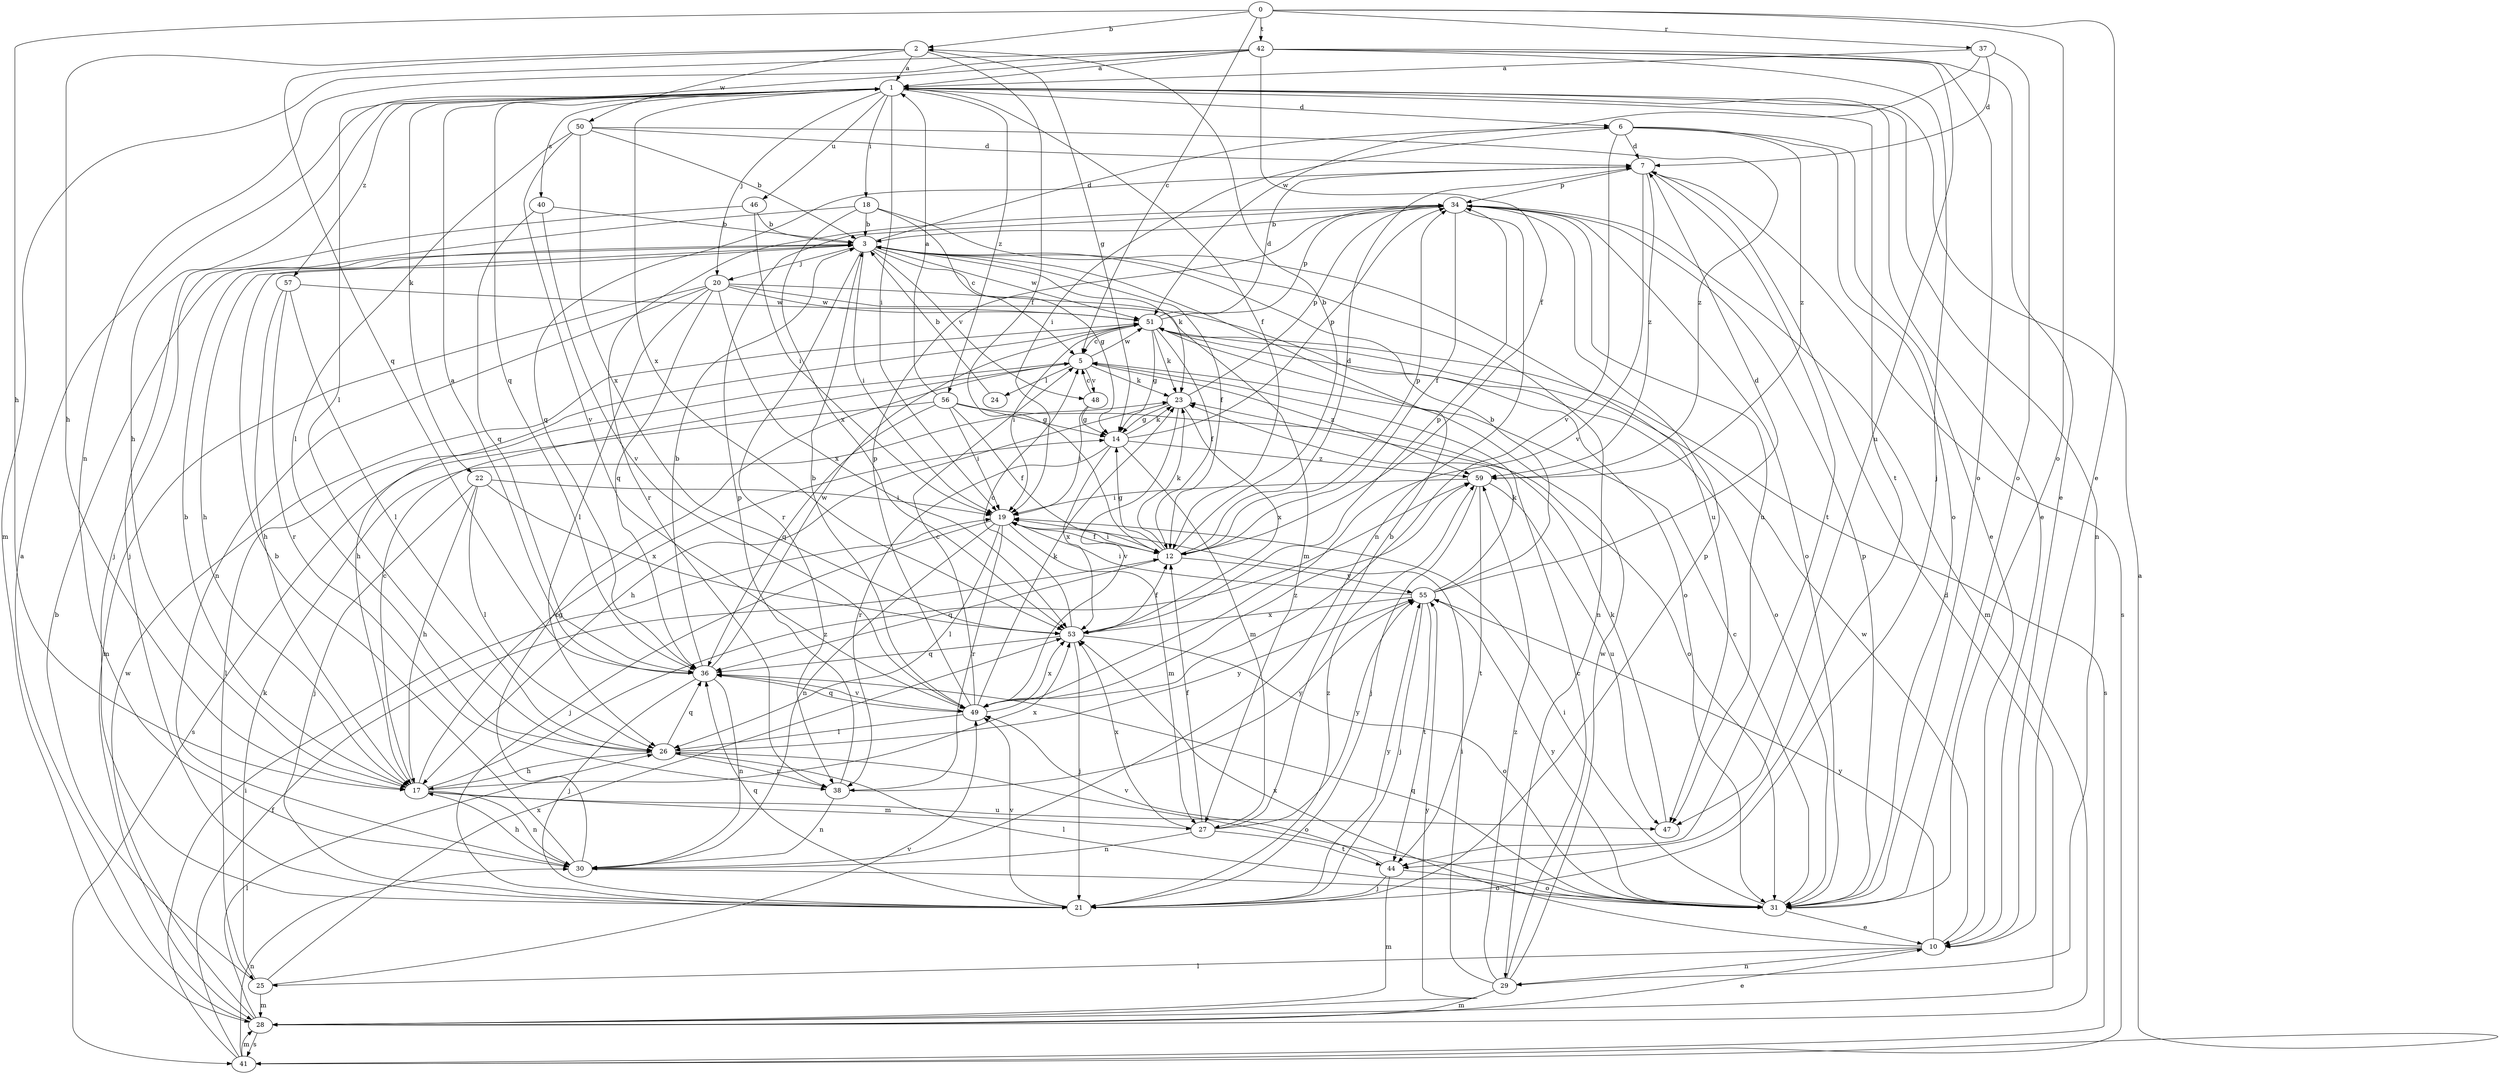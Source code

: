 strict digraph  {
0;
1;
2;
3;
5;
6;
7;
10;
12;
14;
17;
18;
19;
20;
21;
22;
23;
24;
25;
26;
27;
28;
29;
30;
31;
34;
36;
37;
38;
40;
41;
42;
44;
46;
47;
48;
49;
50;
51;
53;
55;
56;
57;
59;
0 -> 2  [label=b];
0 -> 5  [label=c];
0 -> 10  [label=e];
0 -> 17  [label=h];
0 -> 31  [label=o];
0 -> 37  [label=r];
0 -> 42  [label=t];
1 -> 6  [label=d];
1 -> 10  [label=e];
1 -> 12  [label=f];
1 -> 17  [label=h];
1 -> 18  [label=i];
1 -> 19  [label=i];
1 -> 20  [label=j];
1 -> 22  [label=k];
1 -> 29  [label=n];
1 -> 36  [label=q];
1 -> 40  [label=s];
1 -> 44  [label=t];
1 -> 46  [label=u];
1 -> 53  [label=x];
1 -> 56  [label=z];
1 -> 57  [label=z];
2 -> 1  [label=a];
2 -> 12  [label=f];
2 -> 14  [label=g];
2 -> 17  [label=h];
2 -> 36  [label=q];
2 -> 50  [label=w];
3 -> 6  [label=d];
3 -> 12  [label=f];
3 -> 14  [label=g];
3 -> 17  [label=h];
3 -> 19  [label=i];
3 -> 20  [label=j];
3 -> 23  [label=k];
3 -> 29  [label=n];
3 -> 38  [label=r];
3 -> 48  [label=v];
3 -> 51  [label=w];
5 -> 23  [label=k];
5 -> 24  [label=l];
5 -> 25  [label=l];
5 -> 48  [label=v];
5 -> 51  [label=w];
5 -> 59  [label=z];
6 -> 7  [label=d];
6 -> 10  [label=e];
6 -> 19  [label=i];
6 -> 31  [label=o];
6 -> 49  [label=v];
6 -> 59  [label=z];
7 -> 34  [label=p];
7 -> 36  [label=q];
7 -> 41  [label=s];
7 -> 44  [label=t];
7 -> 49  [label=v];
7 -> 59  [label=z];
10 -> 25  [label=l];
10 -> 29  [label=n];
10 -> 51  [label=w];
10 -> 53  [label=x];
10 -> 55  [label=y];
12 -> 2  [label=b];
12 -> 7  [label=d];
12 -> 14  [label=g];
12 -> 19  [label=i];
12 -> 23  [label=k];
12 -> 34  [label=p];
12 -> 36  [label=q];
12 -> 55  [label=y];
14 -> 23  [label=k];
14 -> 27  [label=m];
14 -> 34  [label=p];
14 -> 38  [label=r];
14 -> 53  [label=x];
14 -> 59  [label=z];
17 -> 3  [label=b];
17 -> 5  [label=c];
17 -> 14  [label=g];
17 -> 27  [label=m];
17 -> 30  [label=n];
17 -> 47  [label=u];
17 -> 53  [label=x];
17 -> 59  [label=z];
18 -> 3  [label=b];
18 -> 5  [label=c];
18 -> 21  [label=j];
18 -> 47  [label=u];
18 -> 53  [label=x];
19 -> 12  [label=f];
19 -> 21  [label=j];
19 -> 26  [label=l];
19 -> 27  [label=m];
19 -> 30  [label=n];
19 -> 38  [label=r];
20 -> 26  [label=l];
20 -> 27  [label=m];
20 -> 28  [label=m];
20 -> 30  [label=n];
20 -> 31  [label=o];
20 -> 36  [label=q];
20 -> 51  [label=w];
20 -> 53  [label=x];
21 -> 34  [label=p];
21 -> 36  [label=q];
21 -> 49  [label=v];
21 -> 55  [label=y];
21 -> 59  [label=z];
22 -> 17  [label=h];
22 -> 19  [label=i];
22 -> 21  [label=j];
22 -> 26  [label=l];
22 -> 53  [label=x];
23 -> 14  [label=g];
23 -> 17  [label=h];
23 -> 34  [label=p];
23 -> 49  [label=v];
23 -> 53  [label=x];
24 -> 3  [label=b];
25 -> 3  [label=b];
25 -> 23  [label=k];
25 -> 28  [label=m];
25 -> 49  [label=v];
25 -> 53  [label=x];
26 -> 17  [label=h];
26 -> 31  [label=o];
26 -> 36  [label=q];
26 -> 38  [label=r];
26 -> 55  [label=y];
27 -> 3  [label=b];
27 -> 12  [label=f];
27 -> 30  [label=n];
27 -> 44  [label=t];
27 -> 53  [label=x];
27 -> 55  [label=y];
28 -> 1  [label=a];
28 -> 7  [label=d];
28 -> 10  [label=e];
28 -> 26  [label=l];
28 -> 41  [label=s];
28 -> 51  [label=w];
28 -> 55  [label=y];
29 -> 5  [label=c];
29 -> 19  [label=i];
29 -> 28  [label=m];
29 -> 51  [label=w];
29 -> 59  [label=z];
30 -> 3  [label=b];
30 -> 5  [label=c];
30 -> 17  [label=h];
30 -> 31  [label=o];
31 -> 5  [label=c];
31 -> 10  [label=e];
31 -> 19  [label=i];
31 -> 26  [label=l];
31 -> 34  [label=p];
31 -> 36  [label=q];
31 -> 55  [label=y];
34 -> 3  [label=b];
34 -> 12  [label=f];
34 -> 28  [label=m];
34 -> 30  [label=n];
34 -> 31  [label=o];
34 -> 38  [label=r];
34 -> 47  [label=u];
36 -> 1  [label=a];
36 -> 3  [label=b];
36 -> 21  [label=j];
36 -> 30  [label=n];
36 -> 49  [label=v];
36 -> 51  [label=w];
37 -> 1  [label=a];
37 -> 7  [label=d];
37 -> 31  [label=o];
37 -> 51  [label=w];
38 -> 30  [label=n];
38 -> 34  [label=p];
38 -> 55  [label=y];
40 -> 3  [label=b];
40 -> 36  [label=q];
40 -> 49  [label=v];
41 -> 1  [label=a];
41 -> 12  [label=f];
41 -> 19  [label=i];
41 -> 28  [label=m];
41 -> 30  [label=n];
42 -> 1  [label=a];
42 -> 10  [label=e];
42 -> 12  [label=f];
42 -> 21  [label=j];
42 -> 26  [label=l];
42 -> 28  [label=m];
42 -> 30  [label=n];
42 -> 31  [label=o];
42 -> 47  [label=u];
44 -> 21  [label=j];
44 -> 28  [label=m];
44 -> 31  [label=o];
44 -> 49  [label=v];
46 -> 3  [label=b];
46 -> 19  [label=i];
46 -> 21  [label=j];
47 -> 23  [label=k];
48 -> 5  [label=c];
48 -> 14  [label=g];
48 -> 19  [label=i];
49 -> 3  [label=b];
49 -> 5  [label=c];
49 -> 23  [label=k];
49 -> 26  [label=l];
49 -> 34  [label=p];
49 -> 36  [label=q];
49 -> 53  [label=x];
49 -> 59  [label=z];
50 -> 3  [label=b];
50 -> 7  [label=d];
50 -> 26  [label=l];
50 -> 49  [label=v];
50 -> 53  [label=x];
50 -> 59  [label=z];
51 -> 5  [label=c];
51 -> 7  [label=d];
51 -> 12  [label=f];
51 -> 14  [label=g];
51 -> 17  [label=h];
51 -> 19  [label=i];
51 -> 23  [label=k];
51 -> 31  [label=o];
51 -> 34  [label=p];
51 -> 41  [label=s];
53 -> 5  [label=c];
53 -> 12  [label=f];
53 -> 21  [label=j];
53 -> 31  [label=o];
53 -> 34  [label=p];
53 -> 36  [label=q];
55 -> 3  [label=b];
55 -> 7  [label=d];
55 -> 19  [label=i];
55 -> 21  [label=j];
55 -> 23  [label=k];
55 -> 44  [label=t];
55 -> 53  [label=x];
56 -> 1  [label=a];
56 -> 12  [label=f];
56 -> 14  [label=g];
56 -> 19  [label=i];
56 -> 31  [label=o];
56 -> 36  [label=q];
56 -> 41  [label=s];
57 -> 17  [label=h];
57 -> 26  [label=l];
57 -> 38  [label=r];
57 -> 51  [label=w];
59 -> 19  [label=i];
59 -> 21  [label=j];
59 -> 44  [label=t];
59 -> 47  [label=u];
}
